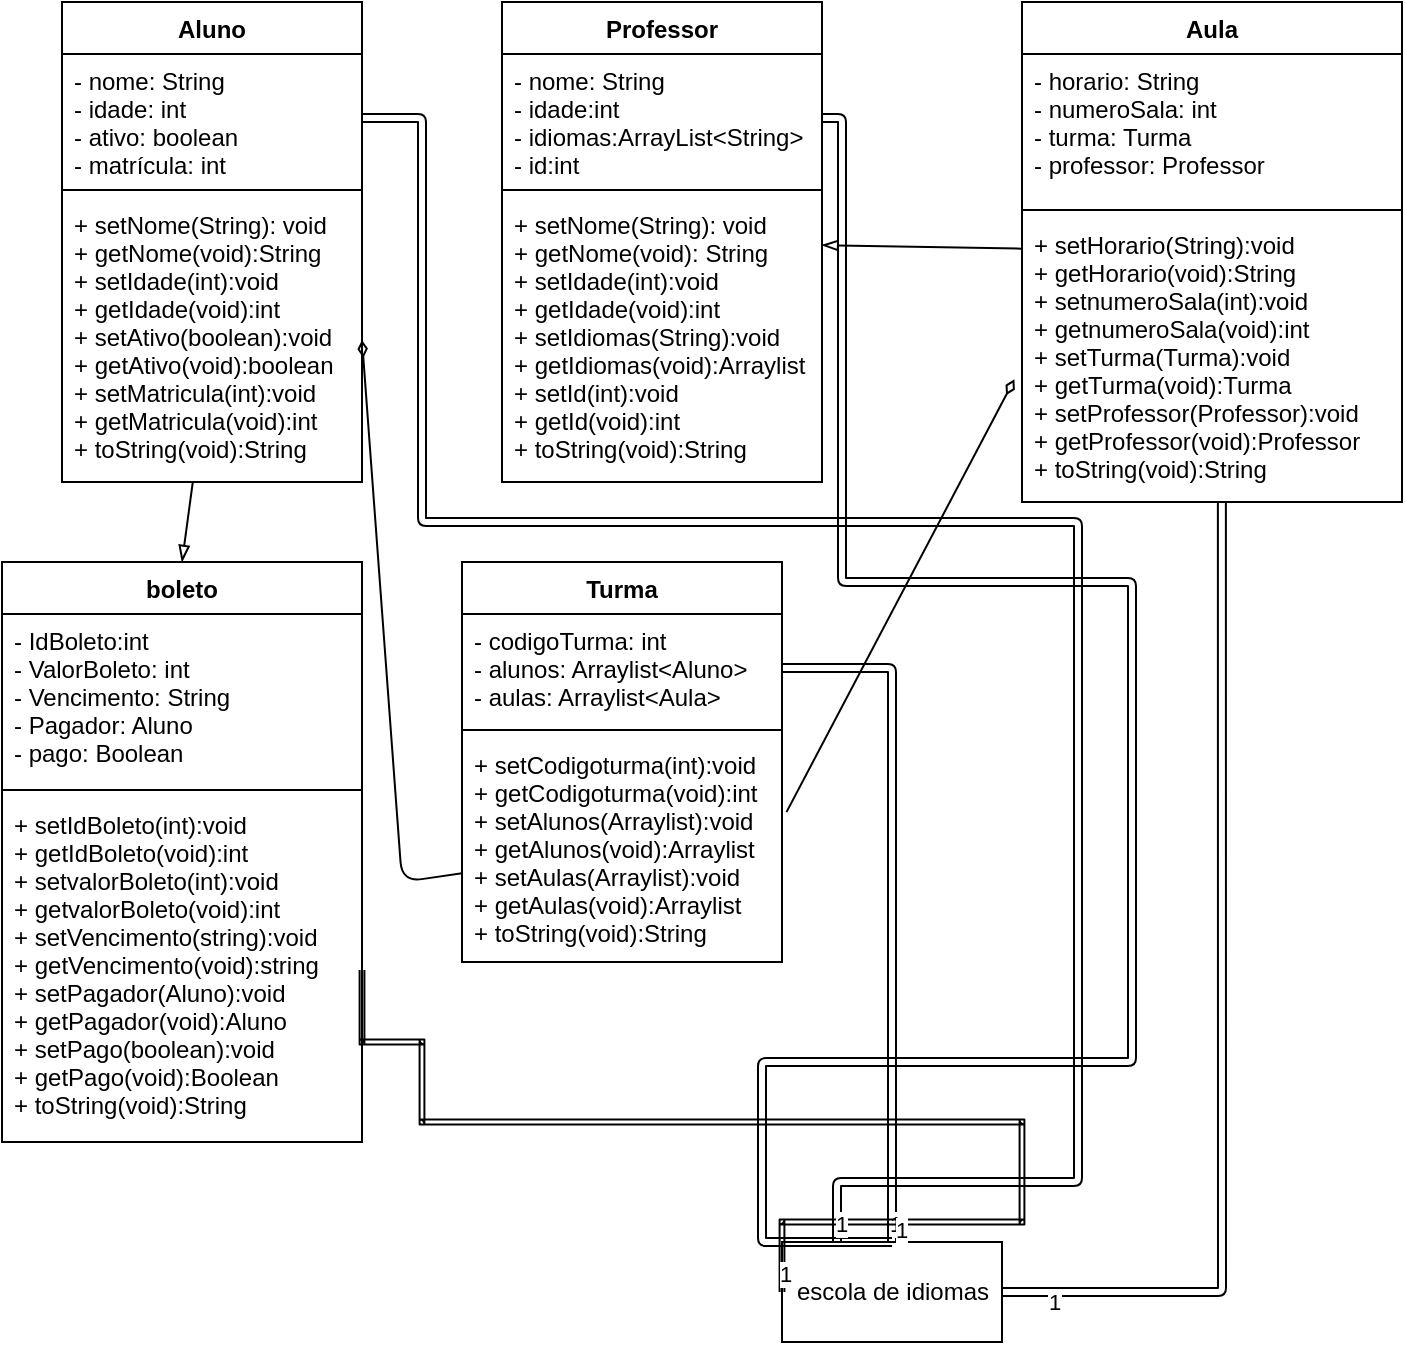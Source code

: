<mxfile>
    <diagram id="q3GHa5FDCBVNJ26OGZ3h" name="Page-1">
        <mxGraphModel dx="979" dy="549" grid="1" gridSize="10" guides="1" tooltips="1" connect="1" arrows="1" fold="1" page="1" pageScale="1" pageWidth="850" pageHeight="1100" math="0" shadow="0">
            <root>
                <mxCell id="0"/>
                <mxCell id="1" parent="0"/>
                <mxCell id="17" value="boleto&#10;" style="swimlane;fontStyle=1;align=center;verticalAlign=top;childLayout=stackLayout;horizontal=1;startSize=26;horizontalStack=0;resizeParent=1;resizeParentMax=0;resizeLast=0;collapsible=1;marginBottom=0;" parent="1" vertex="1">
                    <mxGeometry x="50" y="340" width="180" height="290" as="geometry"/>
                </mxCell>
                <mxCell id="18" value="- IdBoleto:int&#10;- ValorBoleto: int&#10;- Vencimento: String&#10;- Pagador: Aluno&#10;- pago: Boolean" style="text;strokeColor=none;fillColor=none;align=left;verticalAlign=top;spacingLeft=4;spacingRight=4;overflow=hidden;rotatable=0;points=[[0,0.5],[1,0.5]];portConstraint=eastwest;" parent="17" vertex="1">
                    <mxGeometry y="26" width="180" height="84" as="geometry"/>
                </mxCell>
                <mxCell id="19" value="" style="line;strokeWidth=1;fillColor=none;align=left;verticalAlign=middle;spacingTop=-1;spacingLeft=3;spacingRight=3;rotatable=0;labelPosition=right;points=[];portConstraint=eastwest;strokeColor=inherit;" parent="17" vertex="1">
                    <mxGeometry y="110" width="180" height="8" as="geometry"/>
                </mxCell>
                <mxCell id="20" value="+ setIdBoleto(int):void&#10;+ getIdBoleto(void):int&#10;+ setvalorBoleto(int):void&#10;+ getvalorBoleto(void):int&#10;+ setVencimento(string):void&#10;+ getVencimento(void):string&#10;+ setPagador(Aluno):void&#10;+ getPagador(void):Aluno&#10;+ setPago(boolean):void&#10;+ getPago(void):Boolean&#10;+ toString(void):String" style="text;strokeColor=none;fillColor=none;align=left;verticalAlign=top;spacingLeft=4;spacingRight=4;overflow=hidden;rotatable=0;points=[[0,0.5],[1,0.5]];portConstraint=eastwest;" parent="17" vertex="1">
                    <mxGeometry y="118" width="180" height="172" as="geometry"/>
                </mxCell>
                <mxCell id="9" value="Aluno" style="swimlane;fontStyle=1;align=center;verticalAlign=top;childLayout=stackLayout;horizontal=1;startSize=26;horizontalStack=0;resizeParent=1;resizeParentMax=0;resizeLast=0;collapsible=1;marginBottom=0;rounded=0;shadow=0;glass=0;sketch=0;" parent="1" vertex="1">
                    <mxGeometry x="80" y="60" width="150" height="240" as="geometry"/>
                </mxCell>
                <mxCell id="10" value="- nome: String&#10;- idade: int&#10;- ativo: boolean&#10;- matrícula: int" style="text;strokeColor=none;fillColor=none;align=left;verticalAlign=top;spacingLeft=4;spacingRight=4;overflow=hidden;rotatable=0;points=[[0,0.5],[1,0.5]];portConstraint=eastwest;rounded=0;shadow=0;glass=0;sketch=0;" parent="9" vertex="1">
                    <mxGeometry y="26" width="150" height="64" as="geometry"/>
                </mxCell>
                <mxCell id="11" value="" style="line;strokeWidth=1;fillColor=none;align=left;verticalAlign=middle;spacingTop=-1;spacingLeft=3;spacingRight=3;rotatable=0;labelPosition=right;points=[];portConstraint=eastwest;strokeColor=inherit;rounded=0;shadow=0;glass=0;sketch=0;" parent="9" vertex="1">
                    <mxGeometry y="90" width="150" height="8" as="geometry"/>
                </mxCell>
                <mxCell id="12" value="+ setNome(String): void&#10;+ getNome(void):String&#10;+ setIdade(int):void&#10;+ getIdade(void):int&#10;+ setAtivo(boolean):void&#10;+ getAtivo(void):boolean&#10;+ setMatricula(int):void&#10;+ getMatricula(void):int&#10;+ toString(void):String" style="text;strokeColor=none;fillColor=none;align=left;verticalAlign=top;spacingLeft=4;spacingRight=4;overflow=hidden;rotatable=0;points=[[0,0.5],[1,0.5]];portConstraint=eastwest;rounded=0;shadow=0;glass=0;sketch=0;" parent="9" vertex="1">
                    <mxGeometry y="98" width="150" height="142" as="geometry"/>
                </mxCell>
                <mxCell id="13" value="Professor" style="swimlane;fontStyle=1;align=center;verticalAlign=top;childLayout=stackLayout;horizontal=1;startSize=26;horizontalStack=0;resizeParent=1;resizeParentMax=0;resizeLast=0;collapsible=1;marginBottom=0;rounded=0;shadow=0;glass=0;sketch=0;" parent="1" vertex="1">
                    <mxGeometry x="300" y="60" width="160" height="240" as="geometry">
                        <mxRectangle x="300" y="60" width="100" height="30" as="alternateBounds"/>
                    </mxGeometry>
                </mxCell>
                <mxCell id="14" value="- nome: String&#10;- idade:int&#10;- idiomas:ArrayList&lt;String&gt;&#10;- id:int&#10;" style="text;strokeColor=none;fillColor=none;align=left;verticalAlign=top;spacingLeft=4;spacingRight=4;overflow=hidden;rotatable=0;points=[[0,0.5],[1,0.5]];portConstraint=eastwest;rounded=0;shadow=0;glass=0;sketch=0;" parent="13" vertex="1">
                    <mxGeometry y="26" width="160" height="64" as="geometry"/>
                </mxCell>
                <mxCell id="15" value="" style="line;strokeWidth=1;fillColor=none;align=left;verticalAlign=middle;spacingTop=-1;spacingLeft=3;spacingRight=3;rotatable=0;labelPosition=right;points=[];portConstraint=eastwest;strokeColor=inherit;rounded=0;shadow=0;glass=0;sketch=0;" parent="13" vertex="1">
                    <mxGeometry y="90" width="160" height="8" as="geometry"/>
                </mxCell>
                <mxCell id="16" value="+ setNome(String): void&#10;+ getNome(void): String&#10;+ setIdade(int):void&#10;+ getIdade(void):int&#10;+ setIdiomas(String):void&#10;+ getIdiomas(void):Arraylist&#10;+ setId(int):void&#10;+ getId(void):int&#10;+ toString(void):String" style="text;strokeColor=none;fillColor=none;align=left;verticalAlign=top;spacingLeft=4;spacingRight=4;overflow=hidden;rotatable=0;points=[[0,0.5],[1,0.5]];portConstraint=eastwest;rounded=0;shadow=0;glass=0;sketch=0;" parent="13" vertex="1">
                    <mxGeometry y="98" width="160" height="142" as="geometry"/>
                </mxCell>
                <mxCell id="51" value="Turma&#10;" style="swimlane;fontStyle=1;align=center;verticalAlign=top;childLayout=stackLayout;horizontal=1;startSize=26;horizontalStack=0;resizeParent=1;resizeParentMax=0;resizeLast=0;collapsible=1;marginBottom=0;" parent="1" vertex="1">
                    <mxGeometry x="280" y="340" width="160" height="200" as="geometry"/>
                </mxCell>
                <mxCell id="52" value="- codigoTurma: int&#10;- alunos: Arraylist&lt;Aluno&gt;&#10;- aulas: Arraylist&lt;Aula&gt; " style="text;strokeColor=none;fillColor=none;align=left;verticalAlign=top;spacingLeft=4;spacingRight=4;overflow=hidden;rotatable=0;points=[[0,0.5],[1,0.5]];portConstraint=eastwest;" parent="51" vertex="1">
                    <mxGeometry y="26" width="160" height="54" as="geometry"/>
                </mxCell>
                <mxCell id="53" value="" style="line;strokeWidth=1;fillColor=none;align=left;verticalAlign=middle;spacingTop=-1;spacingLeft=3;spacingRight=3;rotatable=0;labelPosition=right;points=[];portConstraint=eastwest;strokeColor=inherit;" parent="51" vertex="1">
                    <mxGeometry y="80" width="160" height="8" as="geometry"/>
                </mxCell>
                <mxCell id="54" value="+ setCodigoturma(int):void&#10;+ getCodigoturma(void):int&#10;+ setAlunos(Arraylist):void&#10;+ getAlunos(void):Arraylist&#10;+ setAulas(Arraylist):void&#10;+ getAulas(void):Arraylist&#10;+ toString(void):String" style="text;strokeColor=none;fillColor=none;align=left;verticalAlign=top;spacingLeft=4;spacingRight=4;overflow=hidden;rotatable=0;points=[[0,0.5],[1,0.5]];portConstraint=eastwest;" parent="51" vertex="1">
                    <mxGeometry y="88" width="160" height="112" as="geometry"/>
                </mxCell>
                <mxCell id="70" style="edgeStyle=none;html=1;entryX=0.526;entryY=1;entryDx=0;entryDy=0;entryPerimeter=0;shape=link;" parent="1" source="56" target="66" edge="1">
                    <mxGeometry relative="1" as="geometry">
                        <Array as="points">
                            <mxPoint x="660" y="705"/>
                        </Array>
                    </mxGeometry>
                </mxCell>
                <mxCell id="71" value="1" style="edgeLabel;html=1;align=center;verticalAlign=middle;resizable=0;points=[];" parent="70" vertex="1" connectable="0">
                    <mxGeometry x="-0.9" y="-5" relative="1" as="geometry">
                        <mxPoint as="offset"/>
                    </mxGeometry>
                </mxCell>
                <mxCell id="56" value="escola de idiomas" style="html=1;" parent="1" vertex="1">
                    <mxGeometry x="440" y="680" width="110" height="50" as="geometry"/>
                </mxCell>
                <mxCell id="58" value="1" style="endArrow=open;html=1;endSize=12;startArrow=diamondThin;startSize=14;startFill=0;edgeStyle=orthogonalEdgeStyle;align=left;verticalAlign=bottom;shape=link;entryX=1;entryY=0.5;entryDx=0;entryDy=0;" parent="1" source="56" target="52" edge="1">
                    <mxGeometry x="-1" y="3" relative="1" as="geometry">
                        <mxPoint x="550" y="430" as="sourcePoint"/>
                        <mxPoint x="710" y="430" as="targetPoint"/>
                    </mxGeometry>
                </mxCell>
                <mxCell id="59" value="1" style="endArrow=open;html=1;endSize=12;startArrow=diamondThin;startSize=14;startFill=0;edgeStyle=orthogonalEdgeStyle;align=left;verticalAlign=bottom;shape=link;exitX=0;exitY=0.5;exitDx=0;exitDy=0;entryX=1;entryY=0.5;entryDx=0;entryDy=0;width=-2.414;" parent="1" source="56" target="20" edge="1">
                    <mxGeometry x="-1" y="3" relative="1" as="geometry">
                        <mxPoint x="570" y="460" as="sourcePoint"/>
                        <mxPoint x="730" y="460" as="targetPoint"/>
                        <Array as="points">
                            <mxPoint x="440" y="670"/>
                            <mxPoint x="560" y="670"/>
                            <mxPoint x="560" y="620"/>
                            <mxPoint x="260" y="620"/>
                            <mxPoint x="260" y="580"/>
                            <mxPoint x="230" y="580"/>
                        </Array>
                    </mxGeometry>
                </mxCell>
                <mxCell id="61" value="1" style="endArrow=open;html=1;endSize=12;startArrow=diamondThin;startSize=14;startFill=0;edgeStyle=orthogonalEdgeStyle;align=left;verticalAlign=bottom;shape=link;entryX=1;entryY=0.5;entryDx=0;entryDy=0;exitX=0.5;exitY=0;exitDx=0;exitDy=0;" parent="1" source="56" target="14" edge="1">
                    <mxGeometry x="-1" y="3" relative="1" as="geometry">
                        <mxPoint x="350" y="230" as="sourcePoint"/>
                        <mxPoint x="510" y="230" as="targetPoint"/>
                        <Array as="points">
                            <mxPoint x="430" y="680"/>
                            <mxPoint x="430" y="590"/>
                            <mxPoint x="615" y="590"/>
                            <mxPoint x="615" y="350"/>
                            <mxPoint x="470" y="350"/>
                            <mxPoint x="470" y="118"/>
                        </Array>
                    </mxGeometry>
                </mxCell>
                <mxCell id="62" value="1" style="endArrow=open;html=1;endSize=12;startArrow=diamondThin;startSize=14;startFill=0;edgeStyle=orthogonalEdgeStyle;align=left;verticalAlign=bottom;shape=link;exitX=0.25;exitY=0;exitDx=0;exitDy=0;" parent="1" source="56" target="10" edge="1">
                    <mxGeometry x="-1" y="3" relative="1" as="geometry">
                        <mxPoint x="350" y="230" as="sourcePoint"/>
                        <mxPoint x="510" y="230" as="targetPoint"/>
                        <Array as="points">
                            <mxPoint x="467" y="650"/>
                            <mxPoint x="588" y="650"/>
                            <mxPoint x="588" y="320"/>
                            <mxPoint x="260" y="320"/>
                            <mxPoint x="260" y="118"/>
                        </Array>
                    </mxGeometry>
                </mxCell>
                <mxCell id="75" style="edgeStyle=none;html=1;entryX=0.999;entryY=0.166;entryDx=0;entryDy=0;entryPerimeter=0;endArrow=blockThin;endFill=0;" edge="1" parent="1" source="63" target="16">
                    <mxGeometry relative="1" as="geometry"/>
                </mxCell>
                <mxCell id="63" value="Aula" style="swimlane;fontStyle=1;align=center;verticalAlign=top;childLayout=stackLayout;horizontal=1;startSize=26;horizontalStack=0;resizeParent=1;resizeParentMax=0;resizeLast=0;collapsible=1;marginBottom=0;" parent="1" vertex="1">
                    <mxGeometry x="560" y="60" width="190" height="250" as="geometry"/>
                </mxCell>
                <mxCell id="64" value="- horario: String&#10;- numeroSala: int&#10;- turma: Turma&#10;- professor: Professor" style="text;strokeColor=none;fillColor=none;align=left;verticalAlign=top;spacingLeft=4;spacingRight=4;overflow=hidden;rotatable=0;points=[[0,0.5],[1,0.5]];portConstraint=eastwest;" parent="63" vertex="1">
                    <mxGeometry y="26" width="190" height="74" as="geometry"/>
                </mxCell>
                <mxCell id="65" value="" style="line;strokeWidth=1;fillColor=none;align=left;verticalAlign=middle;spacingTop=-1;spacingLeft=3;spacingRight=3;rotatable=0;labelPosition=right;points=[];portConstraint=eastwest;strokeColor=inherit;" parent="63" vertex="1">
                    <mxGeometry y="100" width="190" height="8" as="geometry"/>
                </mxCell>
                <mxCell id="66" value="+ setHorario(String):void&#10;+ getHorario(void):String&#10;+ setnumeroSala(int):void&#10;+ getnumeroSala(void):int&#10;+ setTurma(Turma):void&#10;+ getTurma(void):Turma&#10;+ setProfessor(Professor):void&#10;+ getProfessor(void):Professor&#10;+ toString(void):String" style="text;strokeColor=none;fillColor=none;align=left;verticalAlign=top;spacingLeft=4;spacingRight=4;overflow=hidden;rotatable=0;points=[[0,0.5],[1,0.5]];portConstraint=eastwest;" parent="63" vertex="1">
                    <mxGeometry y="108" width="190" height="142" as="geometry"/>
                </mxCell>
                <mxCell id="73" style="edgeStyle=none;html=1;entryX=1;entryY=0.5;entryDx=0;entryDy=0;endArrow=diamondThin;endFill=0;" edge="1" parent="1" source="54" target="12">
                    <mxGeometry relative="1" as="geometry">
                        <Array as="points">
                            <mxPoint x="250" y="500"/>
                        </Array>
                    </mxGeometry>
                </mxCell>
                <mxCell id="74" style="edgeStyle=none;html=1;entryX=-0.02;entryY=0.568;entryDx=0;entryDy=0;entryPerimeter=0;endArrow=diamondThin;endFill=0;exitX=1.014;exitY=0.331;exitDx=0;exitDy=0;exitPerimeter=0;" edge="1" parent="1" source="54" target="66">
                    <mxGeometry relative="1" as="geometry"/>
                </mxCell>
                <mxCell id="76" style="edgeStyle=none;html=1;entryX=0.5;entryY=0;entryDx=0;entryDy=0;endArrow=blockThin;endFill=0;" edge="1" parent="1" source="12" target="17">
                    <mxGeometry relative="1" as="geometry"/>
                </mxCell>
            </root>
        </mxGraphModel>
    </diagram>
</mxfile>